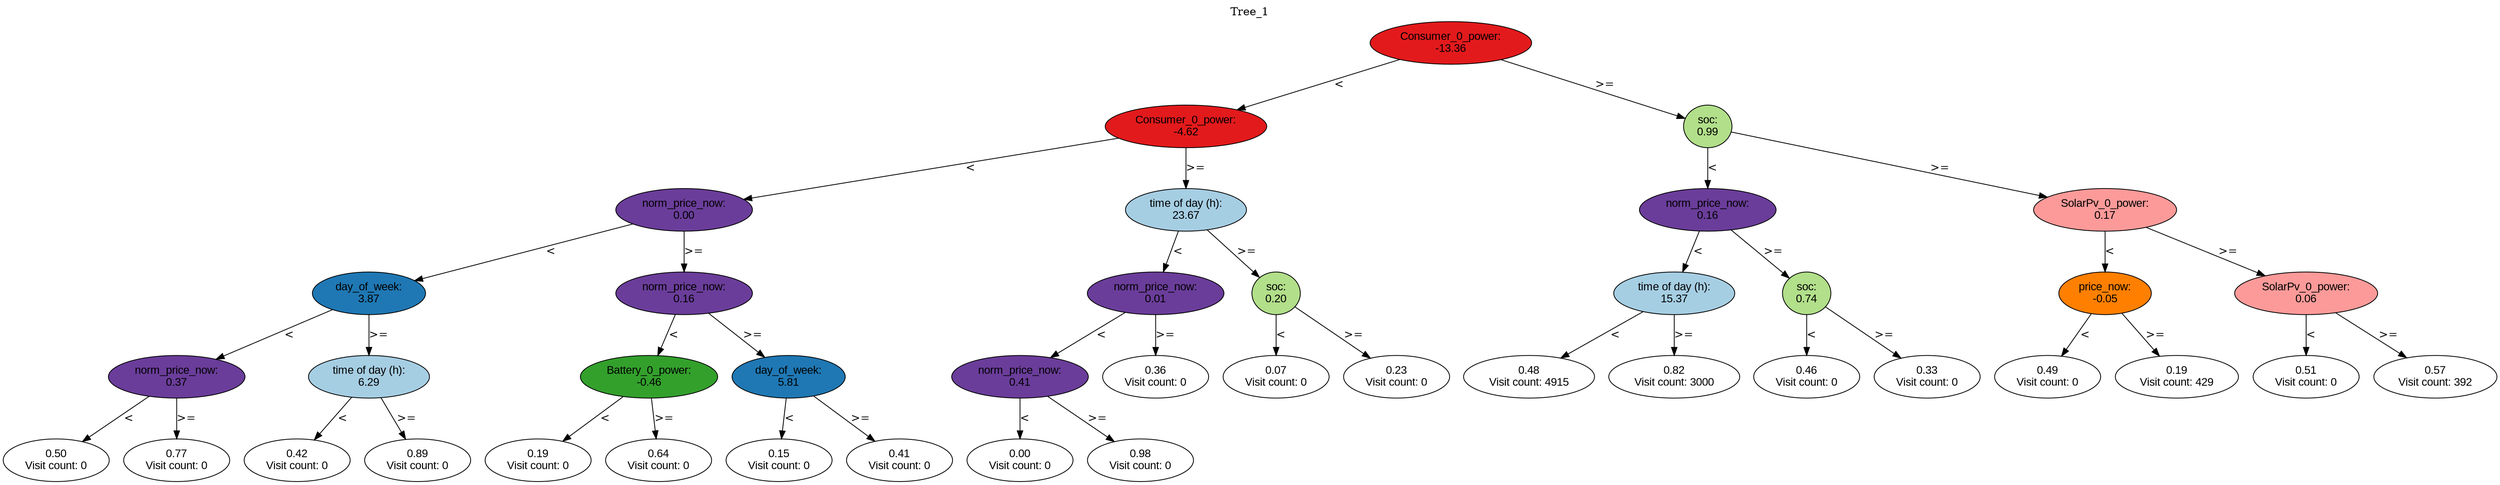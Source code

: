 digraph BST {
    node [fontname="Arial" style=filled colorscheme=paired12];
    0 [ label = "Consumer_0_power:
-13.36" fillcolor=6];
    1 [ label = "Consumer_0_power:
-4.62" fillcolor=6];
    2 [ label = "norm_price_now:
0.00" fillcolor=10];
    3 [ label = "day_of_week:
3.87" fillcolor=2];
    4 [ label = "norm_price_now:
0.37" fillcolor=10];
    5 [ label = "0.50
Visit count: 0" fillcolor=white];
    6 [ label = "0.77
Visit count: 0" fillcolor=white];
    7 [ label = "time of day (h):
6.29" fillcolor=1];
    8 [ label = "0.42
Visit count: 0" fillcolor=white];
    9 [ label = "0.89
Visit count: 0" fillcolor=white];
    10 [ label = "norm_price_now:
0.16" fillcolor=10];
    11 [ label = "Battery_0_power:
-0.46" fillcolor=4];
    12 [ label = "0.19
Visit count: 0" fillcolor=white];
    13 [ label = "0.64
Visit count: 0" fillcolor=white];
    14 [ label = "day_of_week:
5.81" fillcolor=2];
    15 [ label = "0.15
Visit count: 0" fillcolor=white];
    16 [ label = "0.41
Visit count: 0" fillcolor=white];
    17 [ label = "time of day (h):
23.67" fillcolor=1];
    18 [ label = "norm_price_now:
0.01" fillcolor=10];
    19 [ label = "norm_price_now:
0.41" fillcolor=10];
    20 [ label = "0.00
Visit count: 0" fillcolor=white];
    21 [ label = "0.98
Visit count: 0" fillcolor=white];
    22 [ label = "0.36
Visit count: 0" fillcolor=white];
    23 [ label = "soc:
0.20" fillcolor=3];
    24 [ label = "0.07
Visit count: 0" fillcolor=white];
    25 [ label = "0.23
Visit count: 0" fillcolor=white];
    26 [ label = "soc:
0.99" fillcolor=3];
    27 [ label = "norm_price_now:
0.16" fillcolor=10];
    28 [ label = "time of day (h):
15.37" fillcolor=1];
    29 [ label = "0.48
Visit count: 4915" fillcolor=white];
    30 [ label = "0.82
Visit count: 3000" fillcolor=white];
    31 [ label = "soc:
0.74" fillcolor=3];
    32 [ label = "0.46
Visit count: 0" fillcolor=white];
    33 [ label = "0.33
Visit count: 0" fillcolor=white];
    34 [ label = "SolarPv_0_power:
0.17" fillcolor=5];
    35 [ label = "price_now:
-0.05" fillcolor=8];
    36 [ label = "0.49
Visit count: 0" fillcolor=white];
    37 [ label = "0.19
Visit count: 429" fillcolor=white];
    38 [ label = "SolarPv_0_power:
0.06" fillcolor=5];
    39 [ label = "0.51
Visit count: 0" fillcolor=white];
    40 [ label = "0.57
Visit count: 392" fillcolor=white];

    0  -> 1[ label = "<"];
    0  -> 26[ label = ">="];
    1  -> 2[ label = "<"];
    1  -> 17[ label = ">="];
    2  -> 3[ label = "<"];
    2  -> 10[ label = ">="];
    3  -> 4[ label = "<"];
    3  -> 7[ label = ">="];
    4  -> 5[ label = "<"];
    4  -> 6[ label = ">="];
    7  -> 8[ label = "<"];
    7  -> 9[ label = ">="];
    10  -> 11[ label = "<"];
    10  -> 14[ label = ">="];
    11  -> 12[ label = "<"];
    11  -> 13[ label = ">="];
    14  -> 15[ label = "<"];
    14  -> 16[ label = ">="];
    17  -> 18[ label = "<"];
    17  -> 23[ label = ">="];
    18  -> 19[ label = "<"];
    18  -> 22[ label = ">="];
    19  -> 20[ label = "<"];
    19  -> 21[ label = ">="];
    23  -> 24[ label = "<"];
    23  -> 25[ label = ">="];
    26  -> 27[ label = "<"];
    26  -> 34[ label = ">="];
    27  -> 28[ label = "<"];
    27  -> 31[ label = ">="];
    28  -> 29[ label = "<"];
    28  -> 30[ label = ">="];
    31  -> 32[ label = "<"];
    31  -> 33[ label = ">="];
    34  -> 35[ label = "<"];
    34  -> 38[ label = ">="];
    35  -> 36[ label = "<"];
    35  -> 37[ label = ">="];
    38  -> 39[ label = "<"];
    38  -> 40[ label = ">="];

    labelloc="t";
    label="Tree_1";
}